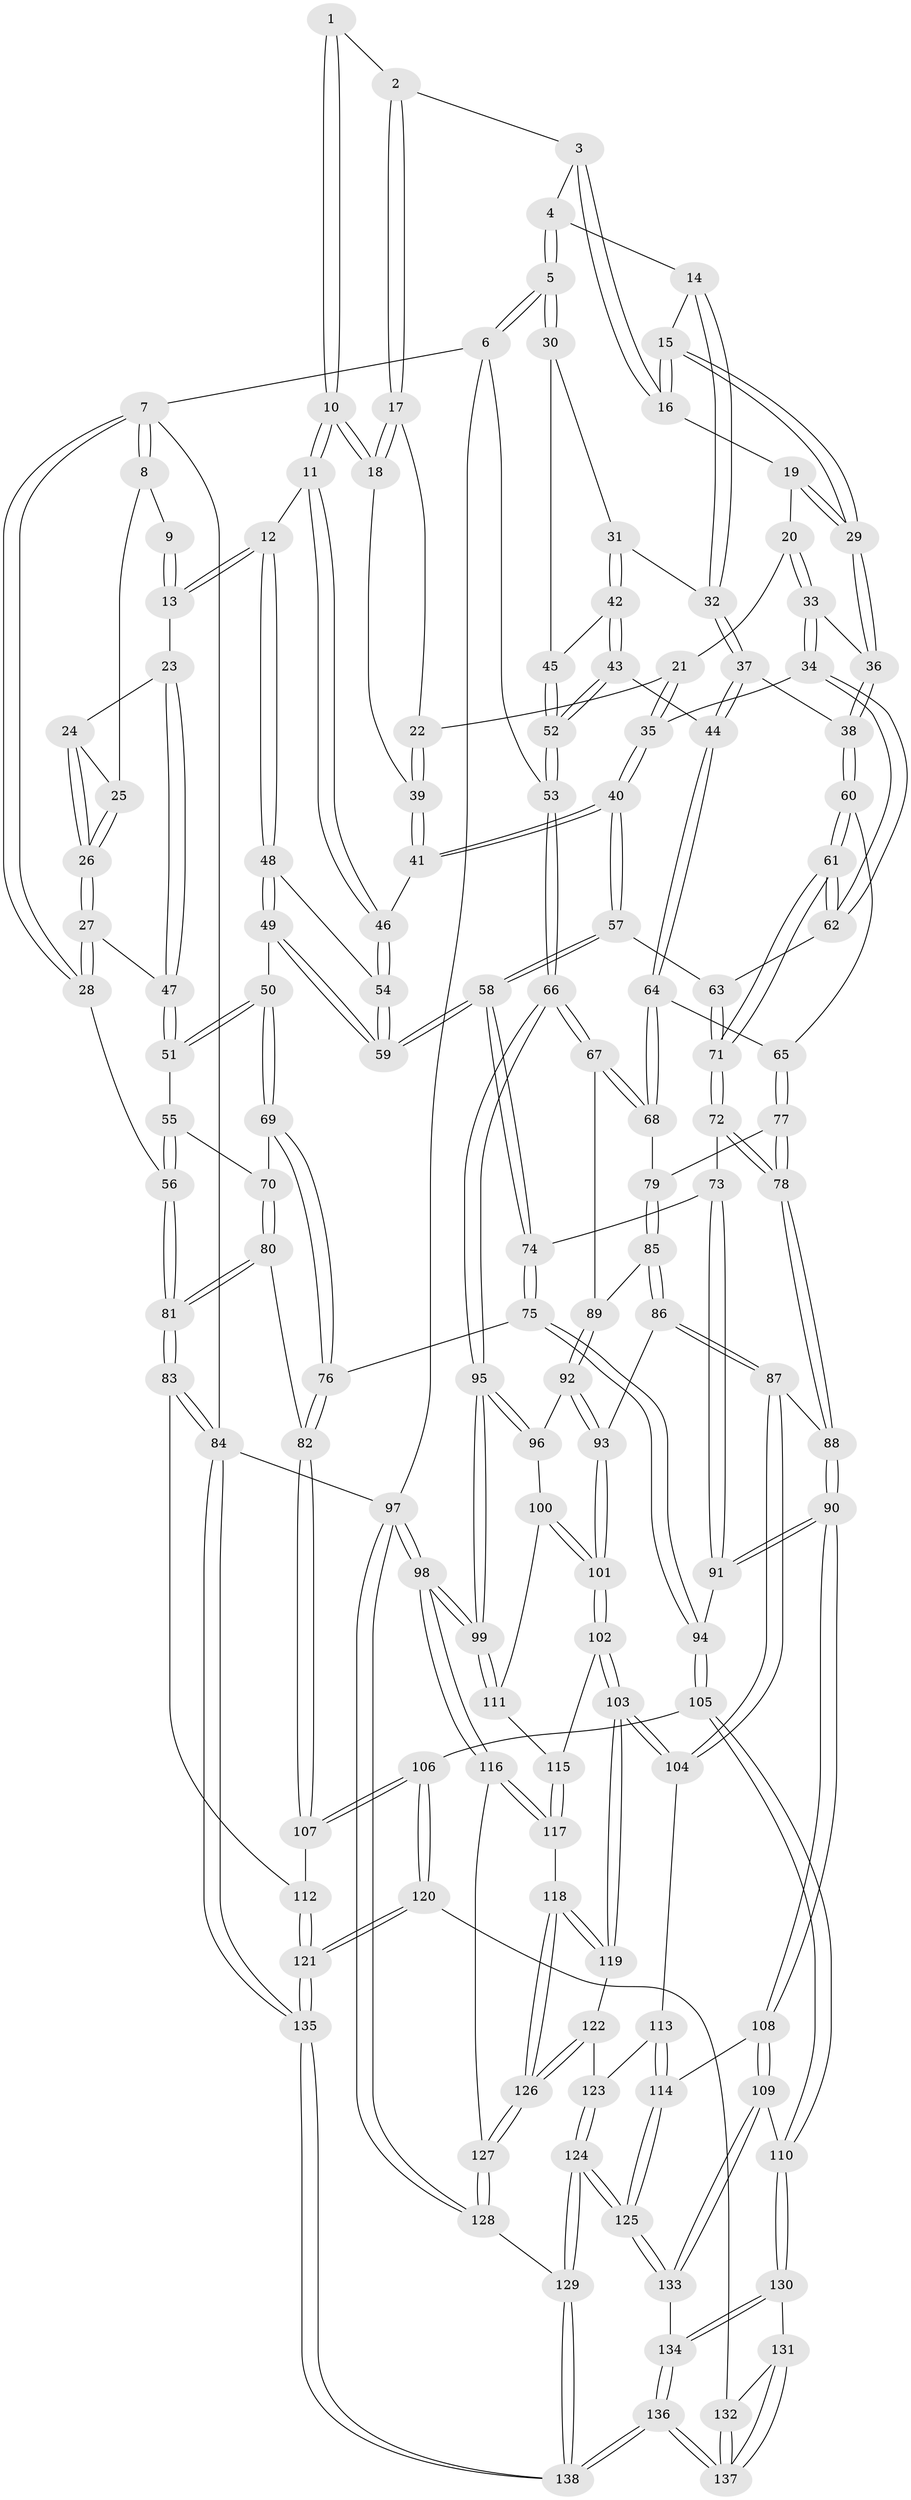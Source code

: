 // coarse degree distribution, {3: 0.2898550724637681, 4: 0.6086956521739131, 2: 0.043478260869565216, 5: 0.057971014492753624}
// Generated by graph-tools (version 1.1) at 2025/38/03/04/25 23:38:32]
// undirected, 138 vertices, 342 edges
graph export_dot {
  node [color=gray90,style=filled];
  1 [pos="+0.34403109901966256+0"];
  2 [pos="+0.48416514910151803+0"];
  3 [pos="+0.6800485363384295+0"];
  4 [pos="+0.8485660573596261+0"];
  5 [pos="+1+0"];
  6 [pos="+1+0"];
  7 [pos="+0+0"];
  8 [pos="+0.024795920067941502+0"];
  9 [pos="+0.20253131913276876+0"];
  10 [pos="+0.3263763632597188+0.12647718032436567"];
  11 [pos="+0.3190573071751329+0.13675804134969718"];
  12 [pos="+0.3152330817568481+0.13835805708887866"];
  13 [pos="+0.24372048608522012+0.09079893570417208"];
  14 [pos="+0.8204098931441492+0.07356066758809307"];
  15 [pos="+0.7836626101907651+0.07605312184453225"];
  16 [pos="+0.7001469038339768+0.0096315877626248"];
  17 [pos="+0.48250842214005196+0"];
  18 [pos="+0.3626736986199616+0.09713212897203644"];
  19 [pos="+0.6747818911544067+0.05219717185654401"];
  20 [pos="+0.644693311959664+0.0762869892291801"];
  21 [pos="+0.62278691576997+0.08074161954435691"];
  22 [pos="+0.5126736344088403+0.057080074465482376"];
  23 [pos="+0.23612002671728322+0.09257895653445805"];
  24 [pos="+0.1540030143258043+0.08430259235733173"];
  25 [pos="+0.09994247232416129+0"];
  26 [pos="+0.09485722431021001+0.12293115023294113"];
  27 [pos="+0.09133595828182901+0.1264983257663475"];
  28 [pos="+0+0.11998124335395455"];
  29 [pos="+0.742094877366907+0.20616799986739165"];
  30 [pos="+0.9204523398900528+0.0735016705583043"];
  31 [pos="+0.9061229130919436+0.07842537059320731"];
  32 [pos="+0.8602370629160477+0.0862556078012674"];
  33 [pos="+0.6589682726724821+0.2213978547636687"];
  34 [pos="+0.642029247039187+0.2282756848995957"];
  35 [pos="+0.5609745739016747+0.21311935916544136"];
  36 [pos="+0.7417956038710296+0.21527877437038748"];
  37 [pos="+0.8089842372693418+0.23367521228382154"];
  38 [pos="+0.7494235448512075+0.2203972658193466"];
  39 [pos="+0.50646140326513+0.07423228572927032"];
  40 [pos="+0.5294493090983062+0.21430480236313995"];
  41 [pos="+0.5056716803959714+0.19846208400392132"];
  42 [pos="+0.8610244843173717+0.23512815078135998"];
  43 [pos="+0.8556919164717646+0.2433499902150639"];
  44 [pos="+0.8370705349829091+0.2506004451022115"];
  45 [pos="+0.9395672887632656+0.14975484992652813"];
  46 [pos="+0.48651083610163975+0.20148598762344833"];
  47 [pos="+0.1454283676528987+0.19916130550382752"];
  48 [pos="+0.31166415504583384+0.14981647717827506"];
  49 [pos="+0.23622046918848094+0.29282126524041496"];
  50 [pos="+0.22040785407339403+0.29593639297575375"];
  51 [pos="+0.15924976064871652+0.2614962670397311"];
  52 [pos="+1+0.2515212609342587"];
  53 [pos="+1+0.32622567009909775"];
  54 [pos="+0.4021117600714082+0.28487282074074"];
  55 [pos="+0.011388293779274705+0.28773083234757846"];
  56 [pos="+0+0.22850469721712288"];
  57 [pos="+0.522793285557498+0.33174662422977136"];
  58 [pos="+0.3886850922502421+0.4148339495081766"];
  59 [pos="+0.3617918696369027+0.36768242386166416"];
  60 [pos="+0.720747842332332+0.3624492174407404"];
  61 [pos="+0.6524249580651243+0.38649591706983066"];
  62 [pos="+0.6411741990791324+0.280167077094882"];
  63 [pos="+0.5449600095663928+0.34731933416122285"];
  64 [pos="+0.8506154432450902+0.3345414604913631"];
  65 [pos="+0.7750497475811037+0.38252274607505343"];
  66 [pos="+1+0.3959052993302601"];
  67 [pos="+1+0.41763222398276717"];
  68 [pos="+0.9298140036888458+0.4049119610653118"];
  69 [pos="+0.17830960983589683+0.38602397069098193"];
  70 [pos="+0.10173284491787693+0.4294354828530445"];
  71 [pos="+0.6264168620861521+0.4207071942847181"];
  72 [pos="+0.6230788218245636+0.45685916603525095"];
  73 [pos="+0.5669833860374291+0.48072179237913404"];
  74 [pos="+0.39037048854642337+0.44452905677554766"];
  75 [pos="+0.343321911805881+0.5409137705684184"];
  76 [pos="+0.2733951646632739+0.5382208986139757"];
  77 [pos="+0.7830024675831898+0.47770237039951424"];
  78 [pos="+0.6971068678842411+0.5276385602466449"];
  79 [pos="+0.8376126484726554+0.48488179127627545"];
  80 [pos="+0.044169435979080136+0.5512661292780978"];
  81 [pos="+0+0.5964236399612085"];
  82 [pos="+0.14460590823227581+0.5868980895594739"];
  83 [pos="+0+0.6596224402052651"];
  84 [pos="+0+1"];
  85 [pos="+0.8502672494412737+0.5149995547527663"];
  86 [pos="+0.8532792979621637+0.611602346325114"];
  87 [pos="+0.7581402869451755+0.6280268115972933"];
  88 [pos="+0.7032808755799388+0.6053009938628962"];
  89 [pos="+0.934227747250476+0.5359126806195025"];
  90 [pos="+0.5879282024191251+0.7160426282913368"];
  91 [pos="+0.527232503702285+0.6031293200086489"];
  92 [pos="+0.9172001772199196+0.5938780386567213"];
  93 [pos="+0.8602636636589053+0.6149656305836986"];
  94 [pos="+0.34347974606719434+0.5412388834499812"];
  95 [pos="+1+0.5267702556657292"];
  96 [pos="+0.987144979280449+0.6196144458252523"];
  97 [pos="+1+1"];
  98 [pos="+1+0.9551261438474304"];
  99 [pos="+1+0.7283330422982677"];
  100 [pos="+0.9682919678179398+0.6551338354095614"];
  101 [pos="+0.8976711340525084+0.7048716372365915"];
  102 [pos="+0.8956173622934627+0.738918033138496"];
  103 [pos="+0.8735228546795453+0.7780923147698555"];
  104 [pos="+0.7795676183177422+0.6902188128645317"];
  105 [pos="+0.3633906284093857+0.7654682585051955"];
  106 [pos="+0.3607901569062928+0.7664395606692127"];
  107 [pos="+0.17017759004825592+0.6837176621848412"];
  108 [pos="+0.5740318832313436+0.764335327707535"];
  109 [pos="+0.46482404558488377+0.7898081289511825"];
  110 [pos="+0.41331268579287517+0.7856222571637118"];
  111 [pos="+0.9992662238874813+0.7196345802279662"];
  112 [pos="+0.12043011713167481+0.7760063395254863"];
  113 [pos="+0.7186723732914827+0.7974244619871749"];
  114 [pos="+0.5837421032798084+0.7739519602159263"];
  115 [pos="+0.9750255125872643+0.730251594182073"];
  116 [pos="+1+0.8978270617082538"];
  117 [pos="+1+0.8725986417127731"];
  118 [pos="+0.9556480489317496+0.8631994688396935"];
  119 [pos="+0.8730782663365652+0.7813432793939424"];
  120 [pos="+0.23793756263009797+0.8708846239868966"];
  121 [pos="+0.16658570192996278+0.8937514197713116"];
  122 [pos="+0.8023316768993448+0.8218930870398744"];
  123 [pos="+0.7547001236922828+0.8154196606275479"];
  124 [pos="+0.6797132670435858+1"];
  125 [pos="+0.6436732994106925+0.9956332353276813"];
  126 [pos="+0.8210662243167022+1"];
  127 [pos="+0.8159138467358417+1"];
  128 [pos="+0.7451552786926917+1"];
  129 [pos="+0.7253632689262741+1"];
  130 [pos="+0.3945701229667683+0.9071457074019581"];
  131 [pos="+0.38769517253752045+0.927577684534343"];
  132 [pos="+0.29511405803837154+0.9376820012474228"];
  133 [pos="+0.4841404595489102+0.9466998058768854"];
  134 [pos="+0.46226854870238104+0.9802986460355145"];
  135 [pos="+0+1"];
  136 [pos="+0.3910475782821294+1"];
  137 [pos="+0.3680614938962408+1"];
  138 [pos="+0.3903039561065086+1"];
  1 -- 2;
  1 -- 10;
  1 -- 10;
  2 -- 3;
  2 -- 17;
  2 -- 17;
  3 -- 4;
  3 -- 16;
  3 -- 16;
  4 -- 5;
  4 -- 5;
  4 -- 14;
  5 -- 6;
  5 -- 6;
  5 -- 30;
  5 -- 30;
  6 -- 7;
  6 -- 53;
  6 -- 97;
  7 -- 8;
  7 -- 8;
  7 -- 28;
  7 -- 28;
  7 -- 84;
  8 -- 9;
  8 -- 25;
  9 -- 13;
  9 -- 13;
  10 -- 11;
  10 -- 11;
  10 -- 18;
  10 -- 18;
  11 -- 12;
  11 -- 46;
  11 -- 46;
  12 -- 13;
  12 -- 13;
  12 -- 48;
  12 -- 48;
  13 -- 23;
  14 -- 15;
  14 -- 32;
  14 -- 32;
  15 -- 16;
  15 -- 16;
  15 -- 29;
  15 -- 29;
  16 -- 19;
  17 -- 18;
  17 -- 18;
  17 -- 22;
  18 -- 39;
  19 -- 20;
  19 -- 29;
  19 -- 29;
  20 -- 21;
  20 -- 33;
  20 -- 33;
  21 -- 22;
  21 -- 35;
  21 -- 35;
  22 -- 39;
  22 -- 39;
  23 -- 24;
  23 -- 47;
  23 -- 47;
  24 -- 25;
  24 -- 26;
  24 -- 26;
  25 -- 26;
  25 -- 26;
  26 -- 27;
  26 -- 27;
  27 -- 28;
  27 -- 28;
  27 -- 47;
  28 -- 56;
  29 -- 36;
  29 -- 36;
  30 -- 31;
  30 -- 45;
  31 -- 32;
  31 -- 42;
  31 -- 42;
  32 -- 37;
  32 -- 37;
  33 -- 34;
  33 -- 34;
  33 -- 36;
  34 -- 35;
  34 -- 62;
  34 -- 62;
  35 -- 40;
  35 -- 40;
  36 -- 38;
  36 -- 38;
  37 -- 38;
  37 -- 44;
  37 -- 44;
  38 -- 60;
  38 -- 60;
  39 -- 41;
  39 -- 41;
  40 -- 41;
  40 -- 41;
  40 -- 57;
  40 -- 57;
  41 -- 46;
  42 -- 43;
  42 -- 43;
  42 -- 45;
  43 -- 44;
  43 -- 52;
  43 -- 52;
  44 -- 64;
  44 -- 64;
  45 -- 52;
  45 -- 52;
  46 -- 54;
  46 -- 54;
  47 -- 51;
  47 -- 51;
  48 -- 49;
  48 -- 49;
  48 -- 54;
  49 -- 50;
  49 -- 59;
  49 -- 59;
  50 -- 51;
  50 -- 51;
  50 -- 69;
  50 -- 69;
  51 -- 55;
  52 -- 53;
  52 -- 53;
  53 -- 66;
  53 -- 66;
  54 -- 59;
  54 -- 59;
  55 -- 56;
  55 -- 56;
  55 -- 70;
  56 -- 81;
  56 -- 81;
  57 -- 58;
  57 -- 58;
  57 -- 63;
  58 -- 59;
  58 -- 59;
  58 -- 74;
  58 -- 74;
  60 -- 61;
  60 -- 61;
  60 -- 65;
  61 -- 62;
  61 -- 62;
  61 -- 71;
  61 -- 71;
  62 -- 63;
  63 -- 71;
  63 -- 71;
  64 -- 65;
  64 -- 68;
  64 -- 68;
  65 -- 77;
  65 -- 77;
  66 -- 67;
  66 -- 67;
  66 -- 95;
  66 -- 95;
  67 -- 68;
  67 -- 68;
  67 -- 89;
  68 -- 79;
  69 -- 70;
  69 -- 76;
  69 -- 76;
  70 -- 80;
  70 -- 80;
  71 -- 72;
  71 -- 72;
  72 -- 73;
  72 -- 78;
  72 -- 78;
  73 -- 74;
  73 -- 91;
  73 -- 91;
  74 -- 75;
  74 -- 75;
  75 -- 76;
  75 -- 94;
  75 -- 94;
  76 -- 82;
  76 -- 82;
  77 -- 78;
  77 -- 78;
  77 -- 79;
  78 -- 88;
  78 -- 88;
  79 -- 85;
  79 -- 85;
  80 -- 81;
  80 -- 81;
  80 -- 82;
  81 -- 83;
  81 -- 83;
  82 -- 107;
  82 -- 107;
  83 -- 84;
  83 -- 84;
  83 -- 112;
  84 -- 135;
  84 -- 135;
  84 -- 97;
  85 -- 86;
  85 -- 86;
  85 -- 89;
  86 -- 87;
  86 -- 87;
  86 -- 93;
  87 -- 88;
  87 -- 104;
  87 -- 104;
  88 -- 90;
  88 -- 90;
  89 -- 92;
  89 -- 92;
  90 -- 91;
  90 -- 91;
  90 -- 108;
  90 -- 108;
  91 -- 94;
  92 -- 93;
  92 -- 93;
  92 -- 96;
  93 -- 101;
  93 -- 101;
  94 -- 105;
  94 -- 105;
  95 -- 96;
  95 -- 96;
  95 -- 99;
  95 -- 99;
  96 -- 100;
  97 -- 98;
  97 -- 98;
  97 -- 128;
  97 -- 128;
  98 -- 99;
  98 -- 99;
  98 -- 116;
  98 -- 116;
  99 -- 111;
  99 -- 111;
  100 -- 101;
  100 -- 101;
  100 -- 111;
  101 -- 102;
  101 -- 102;
  102 -- 103;
  102 -- 103;
  102 -- 115;
  103 -- 104;
  103 -- 104;
  103 -- 119;
  103 -- 119;
  104 -- 113;
  105 -- 106;
  105 -- 110;
  105 -- 110;
  106 -- 107;
  106 -- 107;
  106 -- 120;
  106 -- 120;
  107 -- 112;
  108 -- 109;
  108 -- 109;
  108 -- 114;
  109 -- 110;
  109 -- 133;
  109 -- 133;
  110 -- 130;
  110 -- 130;
  111 -- 115;
  112 -- 121;
  112 -- 121;
  113 -- 114;
  113 -- 114;
  113 -- 123;
  114 -- 125;
  114 -- 125;
  115 -- 117;
  115 -- 117;
  116 -- 117;
  116 -- 117;
  116 -- 127;
  117 -- 118;
  118 -- 119;
  118 -- 119;
  118 -- 126;
  118 -- 126;
  119 -- 122;
  120 -- 121;
  120 -- 121;
  120 -- 132;
  121 -- 135;
  121 -- 135;
  122 -- 123;
  122 -- 126;
  122 -- 126;
  123 -- 124;
  123 -- 124;
  124 -- 125;
  124 -- 125;
  124 -- 129;
  124 -- 129;
  125 -- 133;
  125 -- 133;
  126 -- 127;
  126 -- 127;
  127 -- 128;
  127 -- 128;
  128 -- 129;
  129 -- 138;
  129 -- 138;
  130 -- 131;
  130 -- 134;
  130 -- 134;
  131 -- 132;
  131 -- 137;
  131 -- 137;
  132 -- 137;
  132 -- 137;
  133 -- 134;
  134 -- 136;
  134 -- 136;
  135 -- 138;
  135 -- 138;
  136 -- 137;
  136 -- 137;
  136 -- 138;
  136 -- 138;
}
